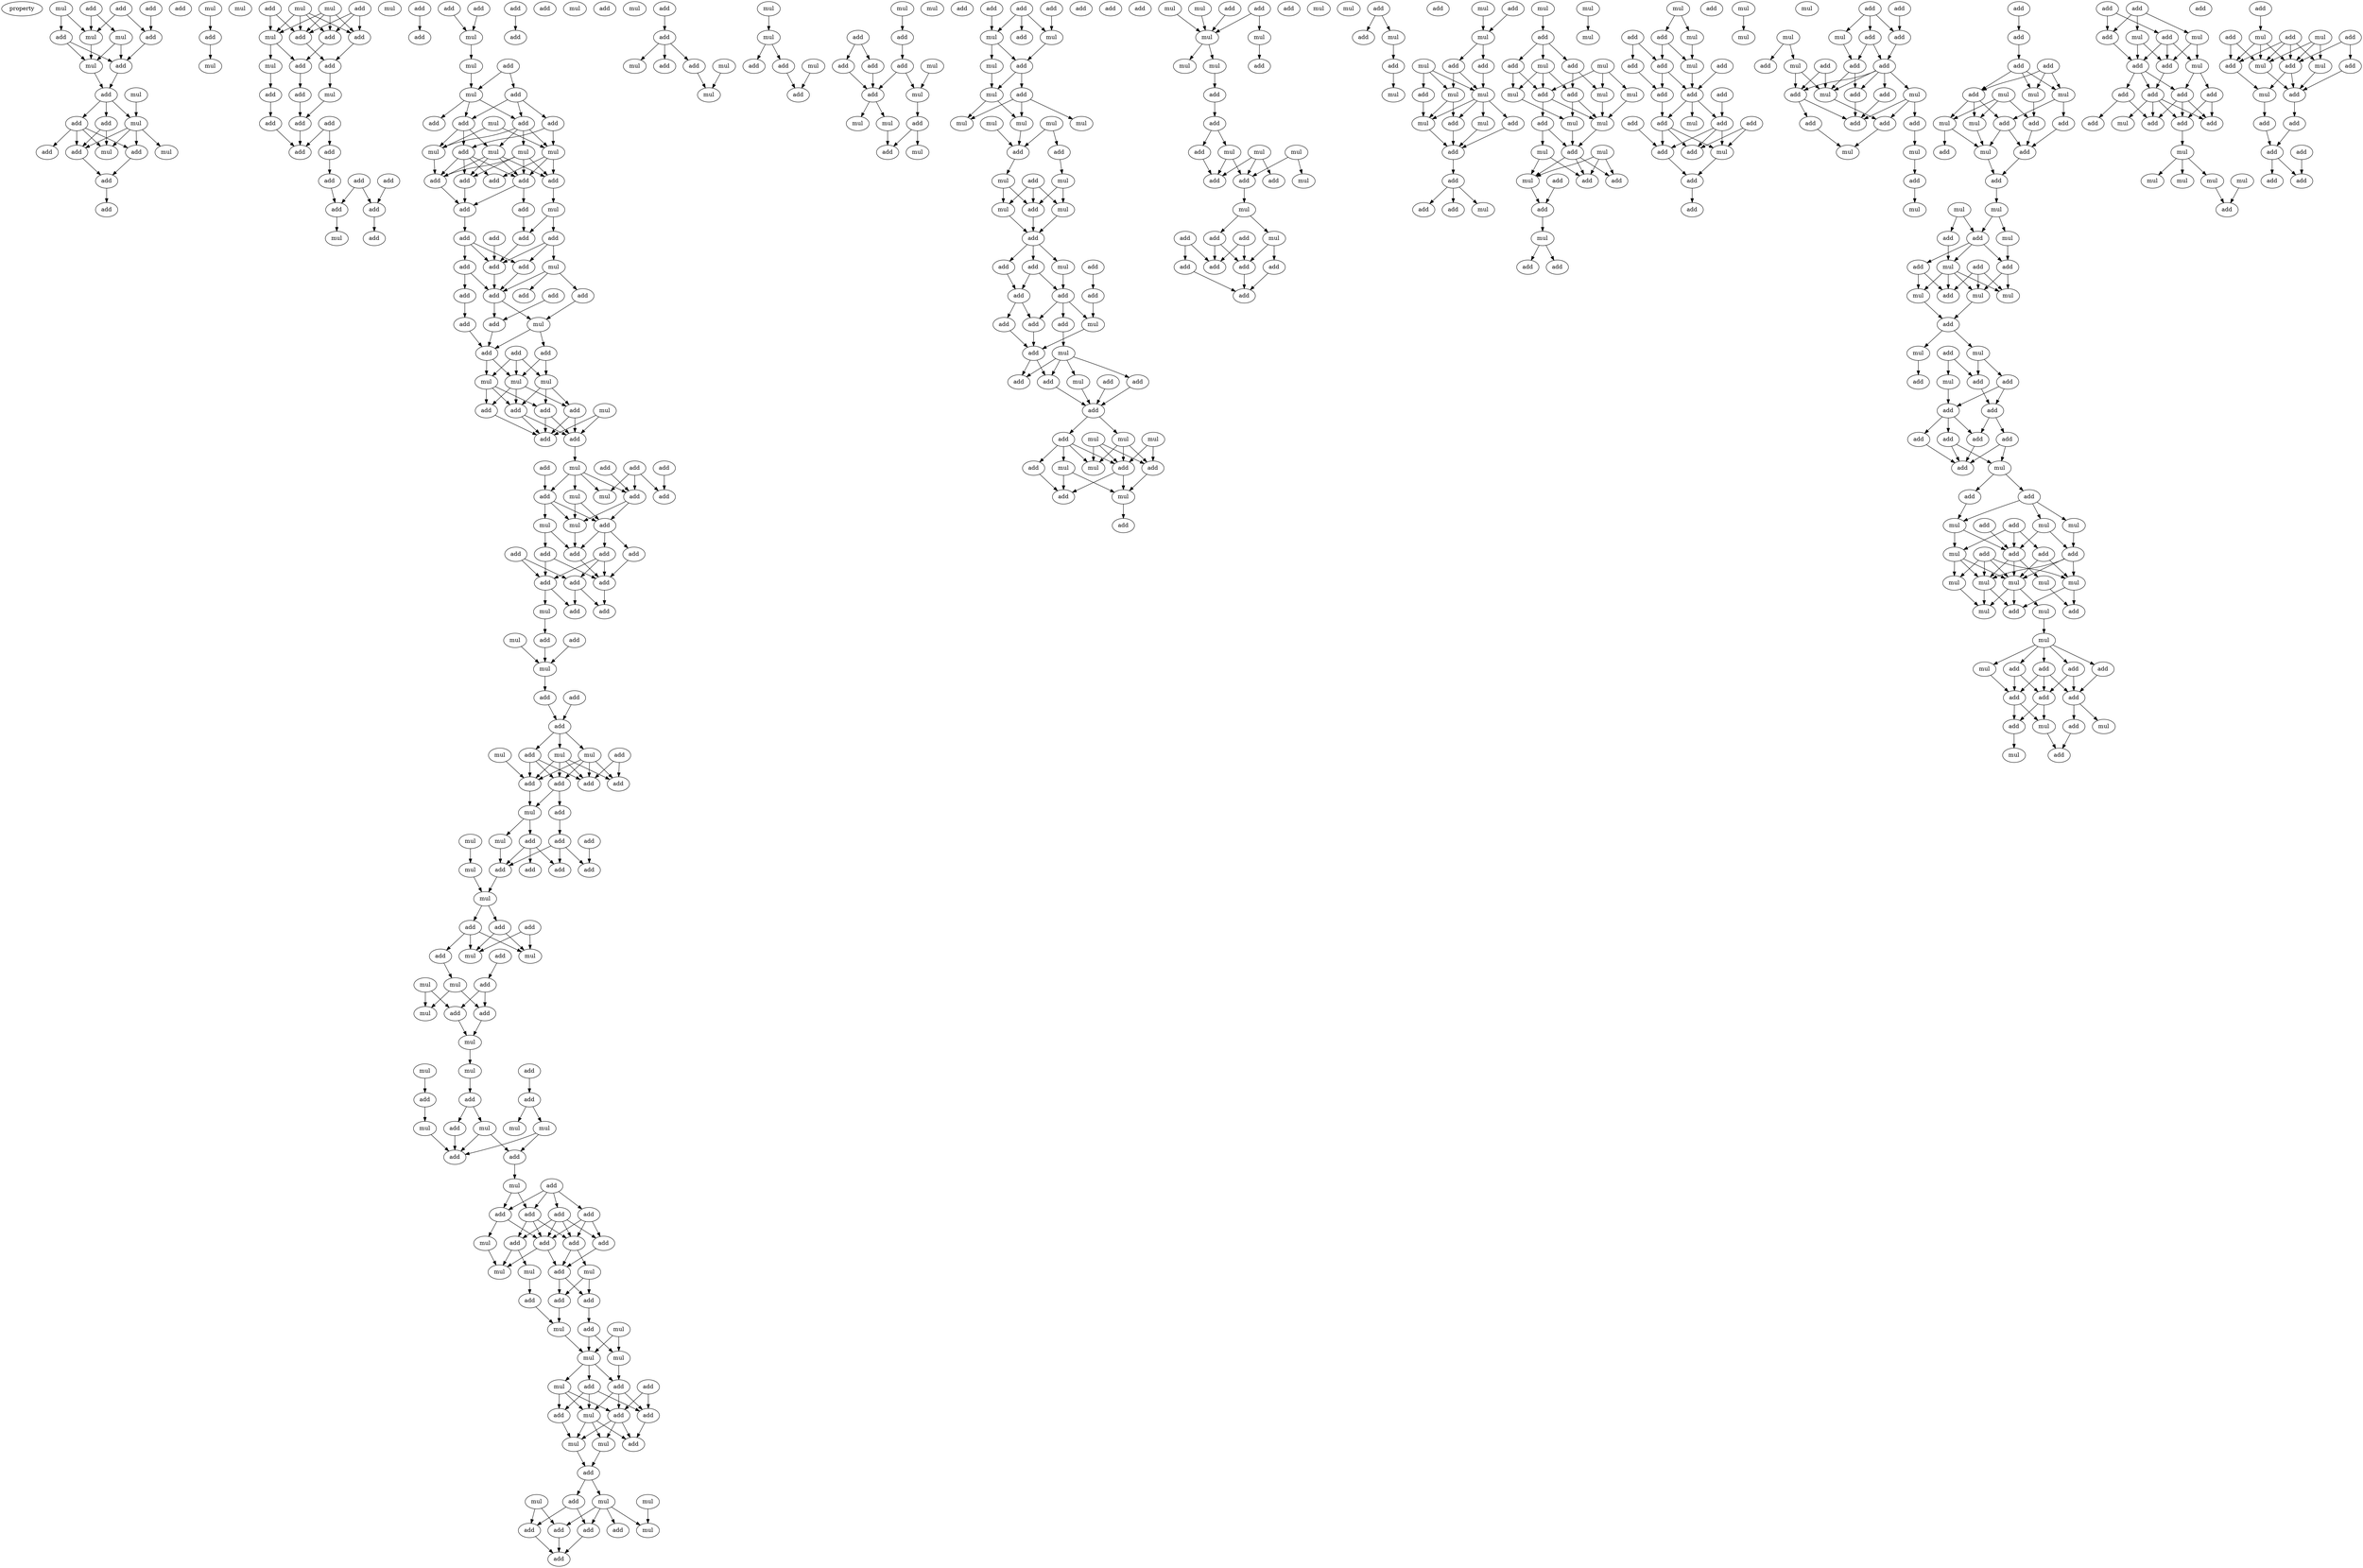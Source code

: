 digraph {
    node [fontcolor=black]
    property [mul=2,lf=1.0]
    0 [ label = add ];
    1 [ label = add ];
    2 [ label = add ];
    3 [ label = mul ];
    4 [ label = add ];
    5 [ label = mul ];
    6 [ label = add ];
    7 [ label = mul ];
    8 [ label = add ];
    9 [ label = mul ];
    10 [ label = mul ];
    11 [ label = add ];
    12 [ label = add ];
    13 [ label = mul ];
    14 [ label = add ];
    15 [ label = mul ];
    16 [ label = add ];
    17 [ label = mul ];
    18 [ label = add ];
    19 [ label = add ];
    20 [ label = add ];
    21 [ label = add ];
    22 [ label = add ];
    23 [ label = mul ];
    24 [ label = mul ];
    25 [ label = add ];
    26 [ label = mul ];
    27 [ label = add ];
    28 [ label = add ];
    29 [ label = mul ];
    30 [ label = mul ];
    31 [ label = add ];
    32 [ label = add ];
    33 [ label = add ];
    34 [ label = mul ];
    35 [ label = mul ];
    36 [ label = add ];
    37 [ label = add ];
    38 [ label = add ];
    39 [ label = mul ];
    40 [ label = add ];
    41 [ label = add ];
    42 [ label = add ];
    43 [ label = add ];
    44 [ label = add ];
    45 [ label = add ];
    46 [ label = mul ];
    47 [ label = add ];
    48 [ label = add ];
    49 [ label = add ];
    50 [ label = add ];
    51 [ label = add ];
    52 [ label = add ];
    53 [ label = mul ];
    54 [ label = add ];
    55 [ label = add ];
    56 [ label = add ];
    57 [ label = add ];
    58 [ label = add ];
    59 [ label = add ];
    60 [ label = mul ];
    61 [ label = add ];
    62 [ label = mul ];
    63 [ label = mul ];
    64 [ label = add ];
    65 [ label = add ];
    66 [ label = add ];
    67 [ label = add ];
    68 [ label = mul ];
    69 [ label = add ];
    70 [ label = mul ];
    71 [ label = mul ];
    72 [ label = mul ];
    73 [ label = mul ];
    74 [ label = add ];
    75 [ label = add ];
    76 [ label = add ];
    77 [ label = add ];
    78 [ label = add ];
    79 [ label = add ];
    80 [ label = mul ];
    81 [ label = add ];
    82 [ label = add ];
    83 [ label = add ];
    84 [ label = add ];
    85 [ label = add ];
    86 [ label = add ];
    87 [ label = add ];
    88 [ label = add ];
    89 [ label = mul ];
    90 [ label = add ];
    91 [ label = add ];
    92 [ label = add ];
    93 [ label = add ];
    94 [ label = add ];
    95 [ label = add ];
    96 [ label = add ];
    97 [ label = mul ];
    98 [ label = add ];
    99 [ label = add ];
    100 [ label = add ];
    101 [ label = add ];
    102 [ label = mul ];
    103 [ label = mul ];
    104 [ label = mul ];
    105 [ label = add ];
    106 [ label = add ];
    107 [ label = add ];
    108 [ label = add ];
    109 [ label = mul ];
    110 [ label = add ];
    111 [ label = add ];
    112 [ label = add ];
    113 [ label = add ];
    114 [ label = add ];
    115 [ label = mul ];
    116 [ label = add ];
    117 [ label = add ];
    118 [ label = add ];
    119 [ label = add ];
    120 [ label = mul ];
    121 [ label = mul ];
    122 [ label = add ];
    123 [ label = mul ];
    124 [ label = mul ];
    125 [ label = add ];
    126 [ label = add ];
    127 [ label = add ];
    128 [ label = add ];
    129 [ label = add ];
    130 [ label = add ];
    131 [ label = add ];
    132 [ label = add ];
    133 [ label = add ];
    134 [ label = mul ];
    135 [ label = add ];
    136 [ label = add ];
    137 [ label = mul ];
    138 [ label = add ];
    139 [ label = add ];
    140 [ label = mul ];
    141 [ label = add ];
    142 [ label = add ];
    143 [ label = mul ];
    144 [ label = add ];
    145 [ label = mul ];
    146 [ label = add ];
    147 [ label = add ];
    148 [ label = mul ];
    149 [ label = mul ];
    150 [ label = add ];
    151 [ label = add ];
    152 [ label = add ];
    153 [ label = add ];
    154 [ label = mul ];
    155 [ label = add ];
    156 [ label = add ];
    157 [ label = mul ];
    158 [ label = add ];
    159 [ label = mul ];
    160 [ label = add ];
    161 [ label = mul ];
    162 [ label = add ];
    163 [ label = add ];
    164 [ label = add ];
    165 [ label = add ];
    166 [ label = mul ];
    167 [ label = add ];
    168 [ label = add ];
    169 [ label = add ];
    170 [ label = add ];
    171 [ label = mul ];
    172 [ label = add ];
    173 [ label = mul ];
    174 [ label = mul ];
    175 [ label = mul ];
    176 [ label = add ];
    177 [ label = mul ];
    178 [ label = add ];
    179 [ label = add ];
    180 [ label = mul ];
    181 [ label = add ];
    182 [ label = mul ];
    183 [ label = add ];
    184 [ label = mul ];
    185 [ label = add ];
    186 [ label = add ];
    187 [ label = add ];
    188 [ label = mul ];
    189 [ label = mul ];
    190 [ label = mul ];
    191 [ label = add ];
    192 [ label = mul ];
    193 [ label = add ];
    194 [ label = add ];
    195 [ label = mul ];
    196 [ label = add ];
    197 [ label = add ];
    198 [ label = add ];
    199 [ label = add ];
    200 [ label = add ];
    201 [ label = add ];
    202 [ label = mul ];
    203 [ label = add ];
    204 [ label = add ];
    205 [ label = add ];
    206 [ label = add ];
    207 [ label = mul ];
    208 [ label = mul ];
    209 [ label = mul ];
    210 [ label = add ];
    211 [ label = add ];
    212 [ label = add ];
    213 [ label = mul ];
    214 [ label = add ];
    215 [ label = mul ];
    216 [ label = mul ];
    217 [ label = mul ];
    218 [ label = add ];
    219 [ label = add ];
    220 [ label = add ];
    221 [ label = mul ];
    222 [ label = mul ];
    223 [ label = add ];
    224 [ label = add ];
    225 [ label = add ];
    226 [ label = mul ];
    227 [ label = mul ];
    228 [ label = add ];
    229 [ label = add ];
    230 [ label = mul ];
    231 [ label = add ];
    232 [ label = mul ];
    233 [ label = mul ];
    234 [ label = mul ];
    235 [ label = add ];
    236 [ label = add ];
    237 [ label = add ];
    238 [ label = add ];
    239 [ label = add ];
    240 [ label = mul ];
    241 [ label = add ];
    242 [ label = add ];
    243 [ label = mul ];
    244 [ label = add ];
    245 [ label = mul ];
    246 [ label = add ];
    247 [ label = mul ];
    248 [ label = mul ];
    249 [ label = mul ];
    250 [ label = add ];
    251 [ label = add ];
    252 [ label = mul ];
    253 [ label = add ];
    254 [ label = mul ];
    255 [ label = add ];
    256 [ label = add ];
    257 [ label = add ];
    258 [ label = add ];
    259 [ label = mul ];
    260 [ label = mul ];
    261 [ label = add ];
    262 [ label = add ];
    263 [ label = mul ];
    264 [ label = mul ];
    265 [ label = mul ];
    266 [ label = add ];
    267 [ label = add ];
    268 [ label = add ];
    269 [ label = mul ];
    270 [ label = add ];
    271 [ label = add ];
    272 [ label = add ];
    273 [ label = add ];
    274 [ label = mul ];
    275 [ label = add ];
    276 [ label = mul ];
    277 [ label = add ];
    278 [ label = mul ];
    279 [ label = mul ];
    280 [ label = add ];
    281 [ label = mul ];
    282 [ label = mul ];
    283 [ label = mul ];
    284 [ label = mul ];
    285 [ label = mul ];
    286 [ label = add ];
    287 [ label = add ];
    288 [ label = add ];
    289 [ label = mul ];
    290 [ label = mul ];
    291 [ label = mul ];
    292 [ label = mul ];
    293 [ label = add ];
    294 [ label = add ];
    295 [ label = add ];
    296 [ label = add ];
    297 [ label = add ];
    298 [ label = add ];
    299 [ label = mul ];
    300 [ label = add ];
    301 [ label = add ];
    302 [ label = add ];
    303 [ label = add ];
    304 [ label = mul ];
    305 [ label = add ];
    306 [ label = add ];
    307 [ label = add ];
    308 [ label = add ];
    309 [ label = mul ];
    310 [ label = add ];
    311 [ label = add ];
    312 [ label = add ];
    313 [ label = mul ];
    314 [ label = add ];
    315 [ label = add ];
    316 [ label = mul ];
    317 [ label = mul ];
    318 [ label = add ];
    319 [ label = mul ];
    320 [ label = add ];
    321 [ label = mul ];
    322 [ label = add ];
    323 [ label = mul ];
    324 [ label = add ];
    325 [ label = add ];
    326 [ label = mul ];
    327 [ label = add ];
    328 [ label = mul ];
    329 [ label = mul ];
    330 [ label = add ];
    331 [ label = add ];
    332 [ label = add ];
    333 [ label = mul ];
    334 [ label = mul ];
    335 [ label = add ];
    336 [ label = mul ];
    337 [ label = mul ];
    338 [ label = mul ];
    339 [ label = add ];
    340 [ label = add ];
    341 [ label = mul ];
    342 [ label = add ];
    343 [ label = mul ];
    344 [ label = mul ];
    345 [ label = mul ];
    346 [ label = mul ];
    347 [ label = add ];
    348 [ label = add ];
    349 [ label = add ];
    350 [ label = mul ];
    351 [ label = add ];
    352 [ label = add ];
    353 [ label = add ];
    354 [ label = mul ];
    355 [ label = add ];
    356 [ label = add ];
    357 [ label = add ];
    358 [ label = add ];
    359 [ label = add ];
    360 [ label = add ];
    361 [ label = add ];
    362 [ label = add ];
    363 [ label = mul ];
    364 [ label = add ];
    365 [ label = mul ];
    366 [ label = mul ];
    367 [ label = add ];
    368 [ label = mul ];
    369 [ label = add ];
    370 [ label = add ];
    371 [ label = mul ];
    372 [ label = mul ];
    373 [ label = mul ];
    374 [ label = add ];
    375 [ label = add ];
    376 [ label = add ];
    377 [ label = mul ];
    378 [ label = mul ];
    379 [ label = add ];
    380 [ label = add ];
    381 [ label = add ];
    382 [ label = add ];
    383 [ label = mul ];
    384 [ label = mul ];
    385 [ label = add ];
    386 [ label = add ];
    387 [ label = mul ];
    388 [ label = add ];
    389 [ label = mul ];
    390 [ label = add ];
    391 [ label = mul ];
    392 [ label = add ];
    393 [ label = mul ];
    394 [ label = mul ];
    395 [ label = add ];
    396 [ label = mul ];
    397 [ label = mul ];
    398 [ label = add ];
    399 [ label = mul ];
    400 [ label = mul ];
    401 [ label = add ];
    402 [ label = add ];
    403 [ label = mul ];
    404 [ label = add ];
    405 [ label = add ];
    406 [ label = mul ];
    407 [ label = add ];
    408 [ label = mul ];
    409 [ label = add ];
    410 [ label = mul ];
    411 [ label = mul ];
    412 [ label = add ];
    413 [ label = mul ];
    414 [ label = add ];
    415 [ label = add ];
    416 [ label = add ];
    417 [ label = add ];
    418 [ label = mul ];
    419 [ label = add ];
    420 [ label = add ];
    421 [ label = add ];
    422 [ label = add ];
    423 [ label = add ];
    424 [ label = mul ];
    425 [ label = add ];
    426 [ label = add ];
    427 [ label = add ];
    428 [ label = add ];
    429 [ label = add ];
    430 [ label = mul ];
    431 [ label = add ];
    432 [ label = mul ];
    433 [ label = add ];
    434 [ label = mul ];
    435 [ label = mul ];
    436 [ label = add ];
    437 [ label = add ];
    438 [ label = mul ];
    439 [ label = add ];
    440 [ label = mul ];
    441 [ label = add ];
    442 [ label = add ];
    443 [ label = add ];
    444 [ label = add ];
    445 [ label = add ];
    446 [ label = mul ];
    447 [ label = mul ];
    448 [ label = add ];
    449 [ label = add ];
    450 [ label = mul ];
    451 [ label = add ];
    452 [ label = add ];
    453 [ label = add ];
    454 [ label = add ];
    455 [ label = add ];
    456 [ label = mul ];
    457 [ label = mul ];
    458 [ label = add ];
    459 [ label = add ];
    460 [ label = mul ];
    461 [ label = add ];
    462 [ label = add ];
    463 [ label = add ];
    464 [ label = add ];
    465 [ label = mul ];
    466 [ label = mul ];
    467 [ label = mul ];
    468 [ label = add ];
    469 [ label = mul ];
    470 [ label = add ];
    471 [ label = add ];
    472 [ label = mul ];
    473 [ label = mul ];
    474 [ label = add ];
    475 [ label = add ];
    476 [ label = add ];
    477 [ label = mul ];
    478 [ label = mul ];
    479 [ label = add ];
    480 [ label = add ];
    481 [ label = mul ];
    482 [ label = add ];
    483 [ label = add ];
    484 [ label = mul ];
    485 [ label = add ];
    486 [ label = add ];
    487 [ label = mul ];
    488 [ label = mul ];
    489 [ label = mul ];
    490 [ label = add ];
    491 [ label = add ];
    492 [ label = mul ];
    493 [ label = mul ];
    494 [ label = add ];
    495 [ label = add ];
    496 [ label = mul ];
    497 [ label = add ];
    498 [ label = add ];
    499 [ label = add ];
    500 [ label = add ];
    501 [ label = add ];
    502 [ label = add ];
    503 [ label = add ];
    504 [ label = mul ];
    505 [ label = add ];
    506 [ label = add ];
    507 [ label = add ];
    508 [ label = mul ];
    509 [ label = mul ];
    510 [ label = add ];
    511 [ label = add ];
    512 [ label = mul ];
    513 [ label = add ];
    514 [ label = add ];
    515 [ label = mul ];
    516 [ label = add ];
    517 [ label = add ];
    518 [ label = mul ];
    519 [ label = mul ];
    520 [ label = mul ];
    521 [ label = mul ];
    522 [ label = mul ];
    523 [ label = add ];
    524 [ label = add ];
    525 [ label = mul ];
    526 [ label = mul ];
    527 [ label = mul ];
    528 [ label = add ];
    529 [ label = add ];
    530 [ label = add ];
    531 [ label = add ];
    532 [ label = mul ];
    533 [ label = add ];
    534 [ label = add ];
    535 [ label = add ];
    536 [ label = mul ];
    537 [ label = mul ];
    538 [ label = add ];
    539 [ label = add ];
    540 [ label = mul ];
    541 [ label = add ];
    542 [ label = add ];
    543 [ label = add ];
    544 [ label = add ];
    545 [ label = mul ];
    546 [ label = mul ];
    547 [ label = add ];
    548 [ label = add ];
    549 [ label = add ];
    550 [ label = mul ];
    551 [ label = add ];
    552 [ label = add ];
    553 [ label = add ];
    554 [ label = add ];
    555 [ label = add ];
    556 [ label = add ];
    557 [ label = add ];
    558 [ label = mul ];
    559 [ label = add ];
    560 [ label = mul ];
    561 [ label = mul ];
    562 [ label = mul ];
    563 [ label = mul ];
    564 [ label = mul ];
    565 [ label = add ];
    566 [ label = add ];
    567 [ label = add ];
    568 [ label = mul ];
    569 [ label = mul ];
    570 [ label = add ];
    571 [ label = add ];
    572 [ label = add ];
    573 [ label = add ];
    574 [ label = add ];
    575 [ label = mul ];
    576 [ label = add ];
    577 [ label = mul ];
    578 [ label = mul ];
    579 [ label = add ];
    580 [ label = add ];
    581 [ label = add ];
    582 [ label = add ];
    583 [ label = add ];
    584 [ label = add ];
    585 [ label = add ];
    0 -> 5 [ name = 0 ];
    0 -> 7 [ name = 1 ];
    1 -> 6 [ name = 2 ];
    2 -> 6 [ name = 3 ];
    2 -> 7 [ name = 4 ];
    3 -> 4 [ name = 5 ];
    3 -> 7 [ name = 6 ];
    4 -> 8 [ name = 7 ];
    4 -> 9 [ name = 8 ];
    5 -> 8 [ name = 9 ];
    5 -> 9 [ name = 10 ];
    6 -> 8 [ name = 11 ];
    7 -> 9 [ name = 12 ];
    8 -> 11 [ name = 13 ];
    9 -> 11 [ name = 14 ];
    10 -> 13 [ name = 15 ];
    11 -> 12 [ name = 16 ];
    11 -> 13 [ name = 17 ];
    11 -> 14 [ name = 18 ];
    12 -> 16 [ name = 19 ];
    12 -> 17 [ name = 20 ];
    13 -> 15 [ name = 21 ];
    13 -> 16 [ name = 22 ];
    13 -> 17 [ name = 23 ];
    13 -> 19 [ name = 24 ];
    14 -> 16 [ name = 25 ];
    14 -> 17 [ name = 26 ];
    14 -> 18 [ name = 27 ];
    14 -> 19 [ name = 28 ];
    16 -> 20 [ name = 29 ];
    19 -> 20 [ name = 30 ];
    20 -> 21 [ name = 31 ];
    23 -> 25 [ name = 32 ];
    25 -> 26 [ name = 33 ];
    27 -> 31 [ name = 34 ];
    27 -> 32 [ name = 35 ];
    27 -> 33 [ name = 36 ];
    28 -> 32 [ name = 37 ];
    28 -> 34 [ name = 38 ];
    29 -> 31 [ name = 39 ];
    29 -> 32 [ name = 40 ];
    29 -> 33 [ name = 41 ];
    29 -> 34 [ name = 42 ];
    30 -> 31 [ name = 43 ];
    30 -> 32 [ name = 44 ];
    30 -> 33 [ name = 45 ];
    30 -> 34 [ name = 46 ];
    31 -> 36 [ name = 47 ];
    32 -> 37 [ name = 48 ];
    33 -> 37 [ name = 49 ];
    34 -> 35 [ name = 50 ];
    34 -> 36 [ name = 51 ];
    35 -> 38 [ name = 52 ];
    36 -> 40 [ name = 53 ];
    37 -> 39 [ name = 54 ];
    38 -> 43 [ name = 55 ];
    39 -> 42 [ name = 56 ];
    40 -> 42 [ name = 57 ];
    41 -> 44 [ name = 58 ];
    41 -> 45 [ name = 59 ];
    42 -> 45 [ name = 60 ];
    43 -> 45 [ name = 61 ];
    44 -> 49 [ name = 62 ];
    47 -> 51 [ name = 63 ];
    48 -> 50 [ name = 64 ];
    48 -> 51 [ name = 65 ];
    49 -> 50 [ name = 66 ];
    50 -> 53 [ name = 67 ];
    51 -> 52 [ name = 68 ];
    54 -> 55 [ name = 69 ];
    56 -> 60 [ name = 70 ];
    57 -> 60 [ name = 71 ];
    58 -> 59 [ name = 72 ];
    60 -> 62 [ name = 73 ];
    61 -> 63 [ name = 74 ];
    61 -> 64 [ name = 75 ];
    62 -> 63 [ name = 76 ];
    63 -> 65 [ name = 77 ];
    63 -> 66 [ name = 78 ];
    63 -> 69 [ name = 79 ];
    64 -> 65 [ name = 80 ];
    64 -> 67 [ name = 81 ];
    64 -> 69 [ name = 82 ];
    65 -> 70 [ name = 83 ];
    65 -> 71 [ name = 84 ];
    65 -> 72 [ name = 85 ];
    65 -> 73 [ name = 86 ];
    67 -> 72 [ name = 87 ];
    67 -> 74 [ name = 88 ];
    68 -> 71 [ name = 89 ];
    68 -> 72 [ name = 90 ];
    69 -> 71 [ name = 91 ];
    69 -> 73 [ name = 92 ];
    69 -> 74 [ name = 93 ];
    70 -> 75 [ name = 94 ];
    70 -> 76 [ name = 95 ];
    70 -> 77 [ name = 96 ];
    70 -> 79 [ name = 97 ];
    71 -> 79 [ name = 98 ];
    72 -> 76 [ name = 99 ];
    72 -> 77 [ name = 100 ];
    72 -> 78 [ name = 101 ];
    73 -> 75 [ name = 102 ];
    73 -> 76 [ name = 103 ];
    73 -> 77 [ name = 104 ];
    73 -> 79 [ name = 105 ];
    74 -> 75 [ name = 106 ];
    74 -> 77 [ name = 107 ];
    74 -> 78 [ name = 108 ];
    74 -> 79 [ name = 109 ];
    75 -> 81 [ name = 110 ];
    76 -> 80 [ name = 111 ];
    77 -> 81 [ name = 112 ];
    77 -> 82 [ name = 113 ];
    79 -> 81 [ name = 114 ];
    80 -> 85 [ name = 115 ];
    80 -> 86 [ name = 116 ];
    81 -> 83 [ name = 117 ];
    82 -> 86 [ name = 118 ];
    83 -> 87 [ name = 119 ];
    83 -> 88 [ name = 120 ];
    83 -> 90 [ name = 121 ];
    84 -> 87 [ name = 122 ];
    85 -> 87 [ name = 123 ];
    85 -> 88 [ name = 124 ];
    85 -> 89 [ name = 125 ];
    86 -> 87 [ name = 126 ];
    87 -> 94 [ name = 127 ];
    88 -> 94 [ name = 128 ];
    89 -> 92 [ name = 129 ];
    89 -> 94 [ name = 130 ];
    89 -> 95 [ name = 131 ];
    90 -> 93 [ name = 132 ];
    90 -> 94 [ name = 133 ];
    91 -> 98 [ name = 134 ];
    93 -> 96 [ name = 135 ];
    94 -> 97 [ name = 136 ];
    94 -> 98 [ name = 137 ];
    95 -> 97 [ name = 138 ];
    96 -> 101 [ name = 139 ];
    97 -> 99 [ name = 140 ];
    97 -> 101 [ name = 141 ];
    98 -> 101 [ name = 142 ];
    99 -> 102 [ name = 143 ];
    99 -> 104 [ name = 144 ];
    100 -> 102 [ name = 145 ];
    100 -> 103 [ name = 146 ];
    100 -> 104 [ name = 147 ];
    101 -> 103 [ name = 148 ];
    101 -> 104 [ name = 149 ];
    102 -> 106 [ name = 150 ];
    102 -> 107 [ name = 151 ];
    102 -> 108 [ name = 152 ];
    103 -> 105 [ name = 153 ];
    103 -> 107 [ name = 154 ];
    103 -> 108 [ name = 155 ];
    104 -> 105 [ name = 156 ];
    104 -> 106 [ name = 157 ];
    104 -> 108 [ name = 158 ];
    105 -> 110 [ name = 159 ];
    106 -> 110 [ name = 160 ];
    106 -> 111 [ name = 161 ];
    107 -> 110 [ name = 162 ];
    107 -> 111 [ name = 163 ];
    108 -> 110 [ name = 164 ];
    108 -> 111 [ name = 165 ];
    109 -> 110 [ name = 166 ];
    109 -> 111 [ name = 167 ];
    111 -> 115 [ name = 168 ];
    112 -> 117 [ name = 169 ];
    112 -> 119 [ name = 170 ];
    112 -> 121 [ name = 171 ];
    113 -> 119 [ name = 172 ];
    114 -> 118 [ name = 173 ];
    115 -> 118 [ name = 174 ];
    115 -> 119 [ name = 175 ];
    115 -> 120 [ name = 176 ];
    115 -> 121 [ name = 177 ];
    116 -> 117 [ name = 178 ];
    118 -> 122 [ name = 179 ];
    118 -> 123 [ name = 180 ];
    118 -> 124 [ name = 181 ];
    119 -> 122 [ name = 182 ];
    119 -> 123 [ name = 183 ];
    120 -> 122 [ name = 184 ];
    120 -> 123 [ name = 185 ];
    122 -> 125 [ name = 186 ];
    122 -> 126 [ name = 187 ];
    122 -> 129 [ name = 188 ];
    123 -> 126 [ name = 189 ];
    124 -> 126 [ name = 190 ];
    124 -> 128 [ name = 191 ];
    125 -> 130 [ name = 192 ];
    125 -> 132 [ name = 193 ];
    125 -> 133 [ name = 194 ];
    126 -> 132 [ name = 195 ];
    127 -> 130 [ name = 196 ];
    127 -> 133 [ name = 197 ];
    128 -> 130 [ name = 198 ];
    128 -> 132 [ name = 199 ];
    129 -> 132 [ name = 200 ];
    130 -> 134 [ name = 201 ];
    130 -> 135 [ name = 202 ];
    132 -> 136 [ name = 203 ];
    133 -> 135 [ name = 204 ];
    133 -> 136 [ name = 205 ];
    134 -> 138 [ name = 206 ];
    137 -> 140 [ name = 207 ];
    138 -> 140 [ name = 208 ];
    139 -> 140 [ name = 209 ];
    140 -> 141 [ name = 210 ];
    141 -> 144 [ name = 211 ];
    142 -> 144 [ name = 212 ];
    144 -> 146 [ name = 213 ];
    144 -> 148 [ name = 214 ];
    144 -> 149 [ name = 215 ];
    145 -> 153 [ name = 216 ];
    146 -> 150 [ name = 217 ];
    146 -> 151 [ name = 218 ];
    146 -> 153 [ name = 219 ];
    147 -> 151 [ name = 220 ];
    147 -> 152 [ name = 221 ];
    148 -> 150 [ name = 222 ];
    148 -> 151 [ name = 223 ];
    148 -> 152 [ name = 224 ];
    148 -> 153 [ name = 225 ];
    149 -> 150 [ name = 226 ];
    149 -> 151 [ name = 227 ];
    149 -> 152 [ name = 228 ];
    149 -> 153 [ name = 229 ];
    150 -> 154 [ name = 230 ];
    150 -> 155 [ name = 231 ];
    153 -> 154 [ name = 232 ];
    154 -> 159 [ name = 233 ];
    154 -> 160 [ name = 234 ];
    155 -> 156 [ name = 235 ];
    156 -> 163 [ name = 236 ];
    156 -> 164 [ name = 237 ];
    156 -> 165 [ name = 238 ];
    157 -> 161 [ name = 239 ];
    158 -> 165 [ name = 240 ];
    159 -> 163 [ name = 241 ];
    160 -> 162 [ name = 242 ];
    160 -> 163 [ name = 243 ];
    160 -> 164 [ name = 244 ];
    161 -> 166 [ name = 245 ];
    163 -> 166 [ name = 246 ];
    166 -> 167 [ name = 247 ];
    166 -> 168 [ name = 248 ];
    167 -> 171 [ name = 249 ];
    167 -> 173 [ name = 250 ];
    168 -> 171 [ name = 251 ];
    168 -> 172 [ name = 252 ];
    168 -> 173 [ name = 253 ];
    169 -> 171 [ name = 254 ];
    169 -> 173 [ name = 255 ];
    170 -> 176 [ name = 256 ];
    172 -> 175 [ name = 257 ];
    174 -> 177 [ name = 258 ];
    174 -> 178 [ name = 259 ];
    175 -> 177 [ name = 260 ];
    175 -> 179 [ name = 261 ];
    176 -> 178 [ name = 262 ];
    176 -> 179 [ name = 263 ];
    178 -> 180 [ name = 264 ];
    179 -> 180 [ name = 265 ];
    180 -> 182 [ name = 266 ];
    182 -> 187 [ name = 267 ];
    183 -> 185 [ name = 268 ];
    184 -> 186 [ name = 269 ];
    185 -> 190 [ name = 270 ];
    185 -> 192 [ name = 271 ];
    186 -> 188 [ name = 272 ];
    187 -> 189 [ name = 273 ];
    187 -> 191 [ name = 274 ];
    188 -> 193 [ name = 275 ];
    189 -> 193 [ name = 276 ];
    189 -> 194 [ name = 277 ];
    190 -> 193 [ name = 278 ];
    190 -> 194 [ name = 279 ];
    191 -> 193 [ name = 280 ];
    194 -> 195 [ name = 281 ];
    195 -> 198 [ name = 282 ];
    195 -> 200 [ name = 283 ];
    196 -> 197 [ name = 284 ];
    196 -> 198 [ name = 285 ];
    196 -> 199 [ name = 286 ];
    196 -> 200 [ name = 287 ];
    197 -> 201 [ name = 288 ];
    197 -> 203 [ name = 289 ];
    197 -> 204 [ name = 290 ];
    197 -> 205 [ name = 291 ];
    198 -> 202 [ name = 292 ];
    198 -> 205 [ name = 293 ];
    199 -> 203 [ name = 294 ];
    199 -> 204 [ name = 295 ];
    199 -> 205 [ name = 296 ];
    200 -> 201 [ name = 297 ];
    200 -> 203 [ name = 298 ];
    200 -> 205 [ name = 299 ];
    201 -> 208 [ name = 300 ];
    201 -> 209 [ name = 301 ];
    202 -> 208 [ name = 302 ];
    203 -> 206 [ name = 303 ];
    203 -> 207 [ name = 304 ];
    204 -> 206 [ name = 305 ];
    205 -> 206 [ name = 306 ];
    205 -> 208 [ name = 307 ];
    206 -> 210 [ name = 308 ];
    206 -> 212 [ name = 309 ];
    207 -> 210 [ name = 310 ];
    207 -> 212 [ name = 311 ];
    209 -> 211 [ name = 312 ];
    210 -> 214 [ name = 313 ];
    211 -> 213 [ name = 314 ];
    212 -> 213 [ name = 315 ];
    213 -> 217 [ name = 316 ];
    214 -> 216 [ name = 317 ];
    214 -> 217 [ name = 318 ];
    215 -> 216 [ name = 319 ];
    215 -> 217 [ name = 320 ];
    216 -> 220 [ name = 321 ];
    217 -> 218 [ name = 322 ];
    217 -> 220 [ name = 323 ];
    217 -> 221 [ name = 324 ];
    218 -> 222 [ name = 325 ];
    218 -> 223 [ name = 326 ];
    218 -> 225 [ name = 327 ];
    219 -> 224 [ name = 328 ];
    219 -> 225 [ name = 329 ];
    220 -> 222 [ name = 330 ];
    220 -> 224 [ name = 331 ];
    220 -> 225 [ name = 332 ];
    221 -> 222 [ name = 333 ];
    221 -> 223 [ name = 334 ];
    221 -> 224 [ name = 335 ];
    222 -> 226 [ name = 336 ];
    222 -> 227 [ name = 337 ];
    222 -> 228 [ name = 338 ];
    223 -> 226 [ name = 339 ];
    224 -> 226 [ name = 340 ];
    224 -> 227 [ name = 341 ];
    224 -> 228 [ name = 342 ];
    225 -> 228 [ name = 343 ];
    226 -> 229 [ name = 344 ];
    227 -> 229 [ name = 345 ];
    229 -> 231 [ name = 346 ];
    229 -> 232 [ name = 347 ];
    230 -> 234 [ name = 348 ];
    231 -> 237 [ name = 349 ];
    231 -> 238 [ name = 350 ];
    232 -> 234 [ name = 351 ];
    232 -> 235 [ name = 352 ];
    232 -> 236 [ name = 353 ];
    232 -> 237 [ name = 354 ];
    233 -> 236 [ name = 355 ];
    233 -> 238 [ name = 356 ];
    236 -> 239 [ name = 357 ];
    237 -> 239 [ name = 358 ];
    238 -> 239 [ name = 359 ];
    241 -> 242 [ name = 360 ];
    242 -> 243 [ name = 361 ];
    242 -> 244 [ name = 362 ];
    242 -> 246 [ name = 363 ];
    245 -> 248 [ name = 364 ];
    246 -> 249 [ name = 365 ];
    247 -> 249 [ name = 366 ];
    248 -> 250 [ name = 367 ];
    248 -> 251 [ name = 368 ];
    251 -> 253 [ name = 369 ];
    252 -> 253 [ name = 370 ];
    254 -> 256 [ name = 371 ];
    255 -> 257 [ name = 372 ];
    255 -> 261 [ name = 373 ];
    256 -> 258 [ name = 374 ];
    257 -> 262 [ name = 375 ];
    258 -> 262 [ name = 376 ];
    258 -> 263 [ name = 377 ];
    260 -> 263 [ name = 378 ];
    261 -> 262 [ name = 379 ];
    262 -> 264 [ name = 380 ];
    262 -> 265 [ name = 381 ];
    263 -> 267 [ name = 382 ];
    264 -> 268 [ name = 383 ];
    267 -> 268 [ name = 384 ];
    267 -> 269 [ name = 385 ];
    270 -> 274 [ name = 386 ];
    270 -> 275 [ name = 387 ];
    270 -> 276 [ name = 388 ];
    271 -> 276 [ name = 389 ];
    272 -> 274 [ name = 390 ];
    274 -> 277 [ name = 391 ];
    274 -> 278 [ name = 392 ];
    276 -> 277 [ name = 393 ];
    277 -> 279 [ name = 394 ];
    277 -> 280 [ name = 395 ];
    278 -> 279 [ name = 396 ];
    279 -> 283 [ name = 397 ];
    279 -> 285 [ name = 398 ];
    280 -> 283 [ name = 399 ];
    280 -> 284 [ name = 400 ];
    280 -> 285 [ name = 401 ];
    281 -> 287 [ name = 402 ];
    282 -> 286 [ name = 403 ];
    282 -> 287 [ name = 404 ];
    283 -> 287 [ name = 405 ];
    286 -> 289 [ name = 406 ];
    287 -> 290 [ name = 407 ];
    288 -> 291 [ name = 408 ];
    288 -> 292 [ name = 409 ];
    288 -> 293 [ name = 410 ];
    289 -> 292 [ name = 411 ];
    289 -> 293 [ name = 412 ];
    290 -> 291 [ name = 413 ];
    290 -> 293 [ name = 414 ];
    291 -> 294 [ name = 415 ];
    292 -> 294 [ name = 416 ];
    293 -> 294 [ name = 417 ];
    294 -> 296 [ name = 418 ];
    294 -> 298 [ name = 419 ];
    294 -> 299 [ name = 420 ];
    296 -> 300 [ name = 421 ];
    297 -> 302 [ name = 422 ];
    298 -> 300 [ name = 423 ];
    298 -> 301 [ name = 424 ];
    299 -> 301 [ name = 425 ];
    300 -> 303 [ name = 426 ];
    300 -> 306 [ name = 427 ];
    301 -> 303 [ name = 428 ];
    301 -> 304 [ name = 429 ];
    301 -> 305 [ name = 430 ];
    302 -> 304 [ name = 431 ];
    303 -> 308 [ name = 432 ];
    304 -> 308 [ name = 433 ];
    305 -> 309 [ name = 434 ];
    306 -> 308 [ name = 435 ];
    308 -> 311 [ name = 436 ];
    308 -> 312 [ name = 437 ];
    309 -> 311 [ name = 438 ];
    309 -> 312 [ name = 439 ];
    309 -> 313 [ name = 440 ];
    309 -> 314 [ name = 441 ];
    310 -> 315 [ name = 442 ];
    312 -> 315 [ name = 443 ];
    313 -> 315 [ name = 444 ];
    314 -> 315 [ name = 445 ];
    315 -> 318 [ name = 446 ];
    315 -> 319 [ name = 447 ];
    316 -> 320 [ name = 448 ];
    316 -> 322 [ name = 449 ];
    317 -> 320 [ name = 450 ];
    317 -> 321 [ name = 451 ];
    317 -> 322 [ name = 452 ];
    318 -> 320 [ name = 453 ];
    318 -> 321 [ name = 454 ];
    318 -> 323 [ name = 455 ];
    318 -> 324 [ name = 456 ];
    319 -> 320 [ name = 457 ];
    319 -> 321 [ name = 458 ];
    319 -> 322 [ name = 459 ];
    320 -> 325 [ name = 460 ];
    320 -> 326 [ name = 461 ];
    322 -> 326 [ name = 462 ];
    323 -> 325 [ name = 463 ];
    323 -> 326 [ name = 464 ];
    324 -> 325 [ name = 465 ];
    326 -> 327 [ name = 466 ];
    328 -> 334 [ name = 467 ];
    329 -> 334 [ name = 468 ];
    331 -> 333 [ name = 469 ];
    331 -> 334 [ name = 470 ];
    332 -> 334 [ name = 471 ];
    333 -> 335 [ name = 472 ];
    334 -> 336 [ name = 473 ];
    334 -> 337 [ name = 474 ];
    337 -> 339 [ name = 475 ];
    339 -> 340 [ name = 476 ];
    340 -> 341 [ name = 477 ];
    340 -> 342 [ name = 478 ];
    341 -> 347 [ name = 479 ];
    341 -> 348 [ name = 480 ];
    342 -> 347 [ name = 481 ];
    344 -> 346 [ name = 482 ];
    344 -> 348 [ name = 483 ];
    345 -> 347 [ name = 484 ];
    345 -> 348 [ name = 485 ];
    345 -> 349 [ name = 486 ];
    348 -> 350 [ name = 487 ];
    350 -> 351 [ name = 488 ];
    350 -> 354 [ name = 489 ];
    351 -> 355 [ name = 490 ];
    351 -> 358 [ name = 491 ];
    352 -> 355 [ name = 492 ];
    352 -> 356 [ name = 493 ];
    353 -> 355 [ name = 494 ];
    353 -> 358 [ name = 495 ];
    354 -> 357 [ name = 496 ];
    354 -> 358 [ name = 497 ];
    356 -> 359 [ name = 498 ];
    357 -> 359 [ name = 499 ];
    358 -> 359 [ name = 500 ];
    360 -> 362 [ name = 501 ];
    360 -> 363 [ name = 502 ];
    363 -> 364 [ name = 503 ];
    364 -> 365 [ name = 504 ];
    366 -> 368 [ name = 505 ];
    367 -> 368 [ name = 506 ];
    368 -> 369 [ name = 507 ];
    368 -> 370 [ name = 508 ];
    369 -> 373 [ name = 509 ];
    370 -> 372 [ name = 510 ];
    370 -> 373 [ name = 511 ];
    371 -> 372 [ name = 512 ];
    371 -> 373 [ name = 513 ];
    371 -> 374 [ name = 514 ];
    372 -> 376 [ name = 515 ];
    372 -> 378 [ name = 516 ];
    373 -> 375 [ name = 517 ];
    373 -> 376 [ name = 518 ];
    373 -> 377 [ name = 519 ];
    373 -> 378 [ name = 520 ];
    374 -> 378 [ name = 521 ];
    375 -> 379 [ name = 522 ];
    376 -> 379 [ name = 523 ];
    377 -> 379 [ name = 524 ];
    378 -> 379 [ name = 525 ];
    379 -> 380 [ name = 526 ];
    380 -> 381 [ name = 527 ];
    380 -> 382 [ name = 528 ];
    380 -> 383 [ name = 529 ];
    384 -> 385 [ name = 530 ];
    385 -> 386 [ name = 531 ];
    385 -> 388 [ name = 532 ];
    385 -> 389 [ name = 533 ];
    386 -> 392 [ name = 534 ];
    386 -> 394 [ name = 535 ];
    387 -> 391 [ name = 536 ];
    387 -> 392 [ name = 537 ];
    387 -> 393 [ name = 538 ];
    388 -> 390 [ name = 539 ];
    388 -> 393 [ name = 540 ];
    389 -> 390 [ name = 541 ];
    389 -> 392 [ name = 542 ];
    389 -> 394 [ name = 543 ];
    390 -> 396 [ name = 544 ];
    390 -> 397 [ name = 545 ];
    391 -> 397 [ name = 546 ];
    392 -> 395 [ name = 547 ];
    392 -> 397 [ name = 548 ];
    393 -> 397 [ name = 549 ];
    394 -> 396 [ name = 550 ];
    395 -> 398 [ name = 551 ];
    395 -> 400 [ name = 552 ];
    396 -> 398 [ name = 553 ];
    397 -> 398 [ name = 554 ];
    398 -> 402 [ name = 555 ];
    398 -> 403 [ name = 556 ];
    398 -> 404 [ name = 557 ];
    399 -> 402 [ name = 558 ];
    399 -> 403 [ name = 559 ];
    399 -> 404 [ name = 560 ];
    400 -> 403 [ name = 561 ];
    400 -> 404 [ name = 562 ];
    401 -> 405 [ name = 563 ];
    403 -> 405 [ name = 564 ];
    405 -> 406 [ name = 565 ];
    406 -> 407 [ name = 566 ];
    406 -> 409 [ name = 567 ];
    408 -> 410 [ name = 568 ];
    411 -> 412 [ name = 569 ];
    411 -> 413 [ name = 570 ];
    412 -> 415 [ name = 571 ];
    412 -> 418 [ name = 572 ];
    413 -> 418 [ name = 573 ];
    414 -> 415 [ name = 574 ];
    414 -> 416 [ name = 575 ];
    415 -> 420 [ name = 576 ];
    415 -> 422 [ name = 577 ];
    416 -> 422 [ name = 578 ];
    418 -> 420 [ name = 579 ];
    419 -> 420 [ name = 580 ];
    420 -> 424 [ name = 581 ];
    420 -> 425 [ name = 582 ];
    420 -> 427 [ name = 583 ];
    421 -> 427 [ name = 584 ];
    422 -> 425 [ name = 585 ];
    423 -> 428 [ name = 586 ];
    423 -> 430 [ name = 587 ];
    425 -> 428 [ name = 588 ];
    425 -> 429 [ name = 589 ];
    425 -> 430 [ name = 590 ];
    426 -> 429 [ name = 591 ];
    427 -> 428 [ name = 592 ];
    427 -> 429 [ name = 593 ];
    427 -> 430 [ name = 594 ];
    429 -> 431 [ name = 595 ];
    430 -> 431 [ name = 596 ];
    431 -> 433 [ name = 597 ];
    432 -> 435 [ name = 598 ];
    436 -> 441 [ name = 599 ];
    437 -> 439 [ name = 600 ];
    437 -> 440 [ name = 601 ];
    437 -> 441 [ name = 602 ];
    438 -> 445 [ name = 603 ];
    438 -> 446 [ name = 604 ];
    439 -> 442 [ name = 605 ];
    439 -> 444 [ name = 606 ];
    440 -> 444 [ name = 607 ];
    441 -> 442 [ name = 608 ];
    442 -> 447 [ name = 609 ];
    442 -> 448 [ name = 610 ];
    442 -> 449 [ name = 611 ];
    442 -> 450 [ name = 612 ];
    442 -> 451 [ name = 613 ];
    443 -> 448 [ name = 614 ];
    443 -> 450 [ name = 615 ];
    444 -> 450 [ name = 616 ];
    444 -> 451 [ name = 617 ];
    446 -> 448 [ name = 618 ];
    446 -> 450 [ name = 619 ];
    447 -> 452 [ name = 620 ];
    447 -> 453 [ name = 621 ];
    447 -> 455 [ name = 622 ];
    448 -> 453 [ name = 623 ];
    448 -> 454 [ name = 624 ];
    449 -> 453 [ name = 625 ];
    450 -> 452 [ name = 626 ];
    451 -> 453 [ name = 627 ];
    452 -> 457 [ name = 628 ];
    454 -> 457 [ name = 629 ];
    455 -> 456 [ name = 630 ];
    456 -> 458 [ name = 631 ];
    458 -> 460 [ name = 632 ];
    459 -> 461 [ name = 633 ];
    461 -> 462 [ name = 634 ];
    462 -> 464 [ name = 635 ];
    462 -> 466 [ name = 636 ];
    462 -> 467 [ name = 637 ];
    463 -> 464 [ name = 638 ];
    463 -> 466 [ name = 639 ];
    463 -> 467 [ name = 640 ];
    464 -> 468 [ name = 641 ];
    464 -> 469 [ name = 642 ];
    464 -> 472 [ name = 643 ];
    465 -> 469 [ name = 644 ];
    465 -> 470 [ name = 645 ];
    465 -> 472 [ name = 646 ];
    466 -> 468 [ name = 647 ];
    466 -> 471 [ name = 648 ];
    467 -> 470 [ name = 649 ];
    468 -> 473 [ name = 650 ];
    468 -> 475 [ name = 651 ];
    469 -> 473 [ name = 652 ];
    470 -> 475 [ name = 653 ];
    471 -> 475 [ name = 654 ];
    472 -> 473 [ name = 655 ];
    472 -> 474 [ name = 656 ];
    473 -> 476 [ name = 657 ];
    475 -> 476 [ name = 658 ];
    476 -> 477 [ name = 659 ];
    477 -> 480 [ name = 660 ];
    477 -> 481 [ name = 661 ];
    478 -> 479 [ name = 662 ];
    478 -> 480 [ name = 663 ];
    479 -> 484 [ name = 664 ];
    480 -> 483 [ name = 665 ];
    480 -> 484 [ name = 666 ];
    480 -> 485 [ name = 667 ];
    481 -> 485 [ name = 668 ];
    482 -> 486 [ name = 669 ];
    482 -> 487 [ name = 670 ];
    482 -> 488 [ name = 671 ];
    483 -> 486 [ name = 672 ];
    483 -> 489 [ name = 673 ];
    484 -> 486 [ name = 674 ];
    484 -> 487 [ name = 675 ];
    484 -> 488 [ name = 676 ];
    484 -> 489 [ name = 677 ];
    485 -> 487 [ name = 678 ];
    485 -> 488 [ name = 679 ];
    487 -> 490 [ name = 680 ];
    489 -> 490 [ name = 681 ];
    490 -> 492 [ name = 682 ];
    490 -> 493 [ name = 683 ];
    491 -> 495 [ name = 684 ];
    491 -> 496 [ name = 685 ];
    492 -> 494 [ name = 686 ];
    492 -> 495 [ name = 687 ];
    493 -> 497 [ name = 688 ];
    494 -> 498 [ name = 689 ];
    494 -> 499 [ name = 690 ];
    495 -> 498 [ name = 691 ];
    496 -> 499 [ name = 692 ];
    498 -> 500 [ name = 693 ];
    498 -> 502 [ name = 694 ];
    499 -> 500 [ name = 695 ];
    499 -> 501 [ name = 696 ];
    499 -> 503 [ name = 697 ];
    500 -> 505 [ name = 698 ];
    501 -> 505 [ name = 699 ];
    502 -> 504 [ name = 700 ];
    502 -> 505 [ name = 701 ];
    503 -> 504 [ name = 702 ];
    503 -> 505 [ name = 703 ];
    504 -> 506 [ name = 704 ];
    504 -> 507 [ name = 705 ];
    506 -> 508 [ name = 706 ];
    507 -> 508 [ name = 707 ];
    507 -> 509 [ name = 708 ];
    507 -> 512 [ name = 709 ];
    508 -> 515 [ name = 710 ];
    508 -> 516 [ name = 711 ];
    509 -> 514 [ name = 712 ];
    509 -> 516 [ name = 713 ];
    510 -> 516 [ name = 714 ];
    511 -> 513 [ name = 715 ];
    511 -> 515 [ name = 716 ];
    511 -> 516 [ name = 717 ];
    512 -> 514 [ name = 718 ];
    513 -> 519 [ name = 719 ];
    513 -> 521 [ name = 720 ];
    514 -> 519 [ name = 721 ];
    514 -> 521 [ name = 722 ];
    514 -> 522 [ name = 723 ];
    515 -> 518 [ name = 724 ];
    515 -> 521 [ name = 725 ];
    515 -> 522 [ name = 726 ];
    516 -> 520 [ name = 727 ];
    516 -> 521 [ name = 728 ];
    516 -> 522 [ name = 729 ];
    517 -> 518 [ name = 730 ];
    517 -> 519 [ name = 731 ];
    517 -> 521 [ name = 732 ];
    517 -> 522 [ name = 733 ];
    518 -> 525 [ name = 734 ];
    519 -> 523 [ name = 735 ];
    519 -> 524 [ name = 736 ];
    520 -> 523 [ name = 737 ];
    521 -> 524 [ name = 738 ];
    521 -> 525 [ name = 739 ];
    521 -> 526 [ name = 740 ];
    522 -> 524 [ name = 741 ];
    522 -> 525 [ name = 742 ];
    526 -> 527 [ name = 743 ];
    527 -> 528 [ name = 744 ];
    527 -> 529 [ name = 745 ];
    527 -> 530 [ name = 746 ];
    527 -> 531 [ name = 747 ];
    527 -> 532 [ name = 748 ];
    528 -> 534 [ name = 749 ];
    528 -> 535 [ name = 750 ];
    529 -> 533 [ name = 751 ];
    530 -> 533 [ name = 752 ];
    530 -> 534 [ name = 753 ];
    530 -> 535 [ name = 754 ];
    531 -> 533 [ name = 755 ];
    531 -> 534 [ name = 756 ];
    532 -> 535 [ name = 757 ];
    533 -> 537 [ name = 758 ];
    533 -> 538 [ name = 759 ];
    534 -> 536 [ name = 760 ];
    534 -> 539 [ name = 761 ];
    535 -> 536 [ name = 762 ];
    535 -> 539 [ name = 763 ];
    536 -> 541 [ name = 764 ];
    538 -> 541 [ name = 765 ];
    539 -> 540 [ name = 766 ];
    542 -> 544 [ name = 767 ];
    542 -> 547 [ name = 768 ];
    543 -> 544 [ name = 769 ];
    543 -> 545 [ name = 770 ];
    543 -> 546 [ name = 771 ];
    544 -> 549 [ name = 772 ];
    545 -> 548 [ name = 773 ];
    545 -> 549 [ name = 774 ];
    546 -> 548 [ name = 775 ];
    546 -> 550 [ name = 776 ];
    547 -> 548 [ name = 777 ];
    547 -> 549 [ name = 778 ];
    547 -> 550 [ name = 779 ];
    548 -> 551 [ name = 780 ];
    549 -> 551 [ name = 781 ];
    549 -> 553 [ name = 782 ];
    549 -> 554 [ name = 783 ];
    550 -> 552 [ name = 784 ];
    550 -> 553 [ name = 785 ];
    551 -> 555 [ name = 786 ];
    551 -> 556 [ name = 787 ];
    551 -> 557 [ name = 788 ];
    551 -> 558 [ name = 789 ];
    552 -> 555 [ name = 790 ];
    552 -> 556 [ name = 791 ];
    553 -> 555 [ name = 792 ];
    553 -> 556 [ name = 793 ];
    553 -> 557 [ name = 794 ];
    554 -> 557 [ name = 795 ];
    554 -> 559 [ name = 796 ];
    556 -> 560 [ name = 797 ];
    560 -> 561 [ name = 798 ];
    560 -> 562 [ name = 799 ];
    560 -> 563 [ name = 800 ];
    563 -> 565 [ name = 801 ];
    564 -> 565 [ name = 802 ];
    567 -> 569 [ name = 803 ];
    568 -> 575 [ name = 804 ];
    568 -> 576 [ name = 805 ];
    568 -> 577 [ name = 806 ];
    569 -> 573 [ name = 807 ];
    569 -> 575 [ name = 808 ];
    569 -> 576 [ name = 809 ];
    570 -> 574 [ name = 810 ];
    570 -> 576 [ name = 811 ];
    571 -> 573 [ name = 812 ];
    571 -> 575 [ name = 813 ];
    571 -> 576 [ name = 814 ];
    571 -> 577 [ name = 815 ];
    572 -> 573 [ name = 816 ];
    572 -> 575 [ name = 817 ];
    573 -> 578 [ name = 818 ];
    574 -> 579 [ name = 819 ];
    575 -> 579 [ name = 820 ];
    576 -> 578 [ name = 821 ];
    576 -> 579 [ name = 822 ];
    577 -> 579 [ name = 823 ];
    578 -> 580 [ name = 824 ];
    579 -> 581 [ name = 825 ];
    580 -> 582 [ name = 826 ];
    581 -> 582 [ name = 827 ];
    582 -> 584 [ name = 828 ];
    582 -> 585 [ name = 829 ];
    583 -> 585 [ name = 830 ];
}
